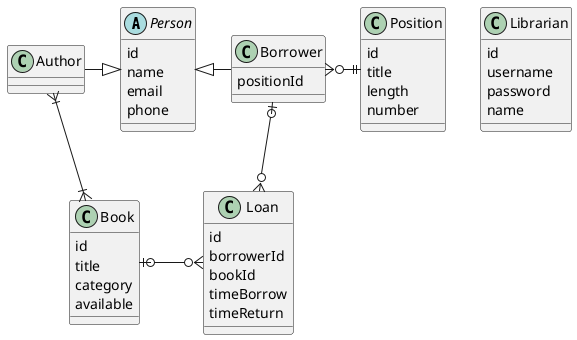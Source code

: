 @startuml
'https://plantuml.com/class-diagram

abstract class Person {
    id
    name
    email
    phone
}
class Borrower {
    positionId
}
class Author

class Book {
    id
    title
    category
    available
}

class Loan {
    id
    borrowerId
    bookId
    timeBorrow
    timeReturn
}

class Position {
    id
    title
    length
    number
}

class Librarian {
    id
    username
    password
    name
}

Person <|-r- Borrower
Person <|-l- Author

Author }|--|{ Book

Loan }o-u-o| Borrower
Loan }o-l-o| Book

Borrower }o-|| Position

@enduml